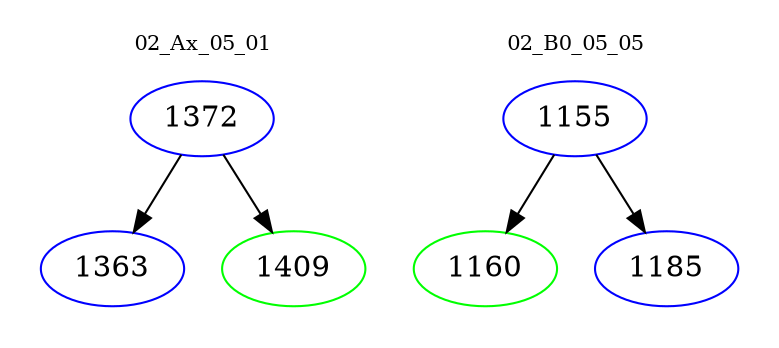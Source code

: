 digraph{
subgraph cluster_0 {
color = white
label = "02_Ax_05_01";
fontsize=10;
T0_1372 [label="1372", color="blue"]
T0_1372 -> T0_1363 [color="black"]
T0_1363 [label="1363", color="blue"]
T0_1372 -> T0_1409 [color="black"]
T0_1409 [label="1409", color="green"]
}
subgraph cluster_1 {
color = white
label = "02_B0_05_05";
fontsize=10;
T1_1155 [label="1155", color="blue"]
T1_1155 -> T1_1160 [color="black"]
T1_1160 [label="1160", color="green"]
T1_1155 -> T1_1185 [color="black"]
T1_1185 [label="1185", color="blue"]
}
}
